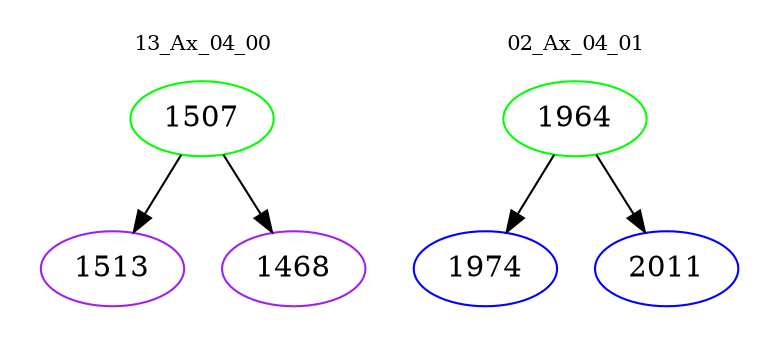 digraph{
subgraph cluster_0 {
color = white
label = "13_Ax_04_00";
fontsize=10;
T0_1507 [label="1507", color="green"]
T0_1507 -> T0_1513 [color="black"]
T0_1513 [label="1513", color="purple"]
T0_1507 -> T0_1468 [color="black"]
T0_1468 [label="1468", color="purple"]
}
subgraph cluster_1 {
color = white
label = "02_Ax_04_01";
fontsize=10;
T1_1964 [label="1964", color="green"]
T1_1964 -> T1_1974 [color="black"]
T1_1974 [label="1974", color="blue"]
T1_1964 -> T1_2011 [color="black"]
T1_2011 [label="2011", color="blue"]
}
}
